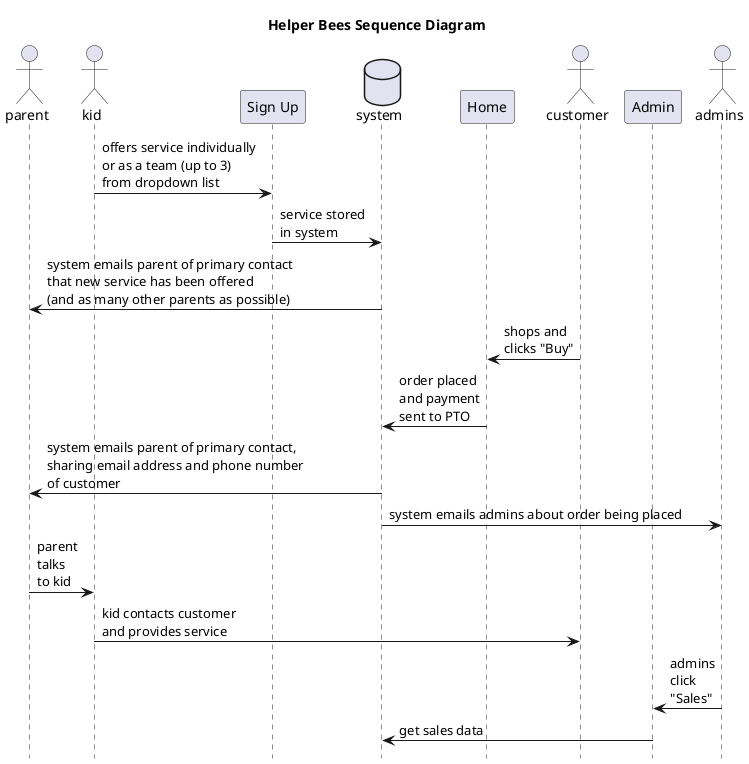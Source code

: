 @startuml

hide footbox
title Helper Bees Sequence Diagram

actor parent
actor kid
participant "Sign Up"
database system
participant "Home"
kid -> "Sign Up" : offers service individually\nor as a team (up to 3)\nfrom dropdown list
"Sign Up" -> system : service stored\nin system
system -> parent : system emails parent of primary contact\nthat new service has been offered\n(and as many other parents as possible)

actor customer
participant "Admin"
actor admins
customer -> "Home" : shops and\nclicks "Buy"
"Home" -> system : order placed\nand payment\nsent to PTO
system -> parent : system emails parent of primary contact,\nsharing email address and phone number\nof customer
system -> admins : system emails admins about order being placed
parent -> kid : parent\ntalks\nto kid
kid -> customer : kid contacts customer\nand provides service
admins -> "Admin" : admins\nclick\n"Sales"
"Admin" -> system : get sales data

@enduml

